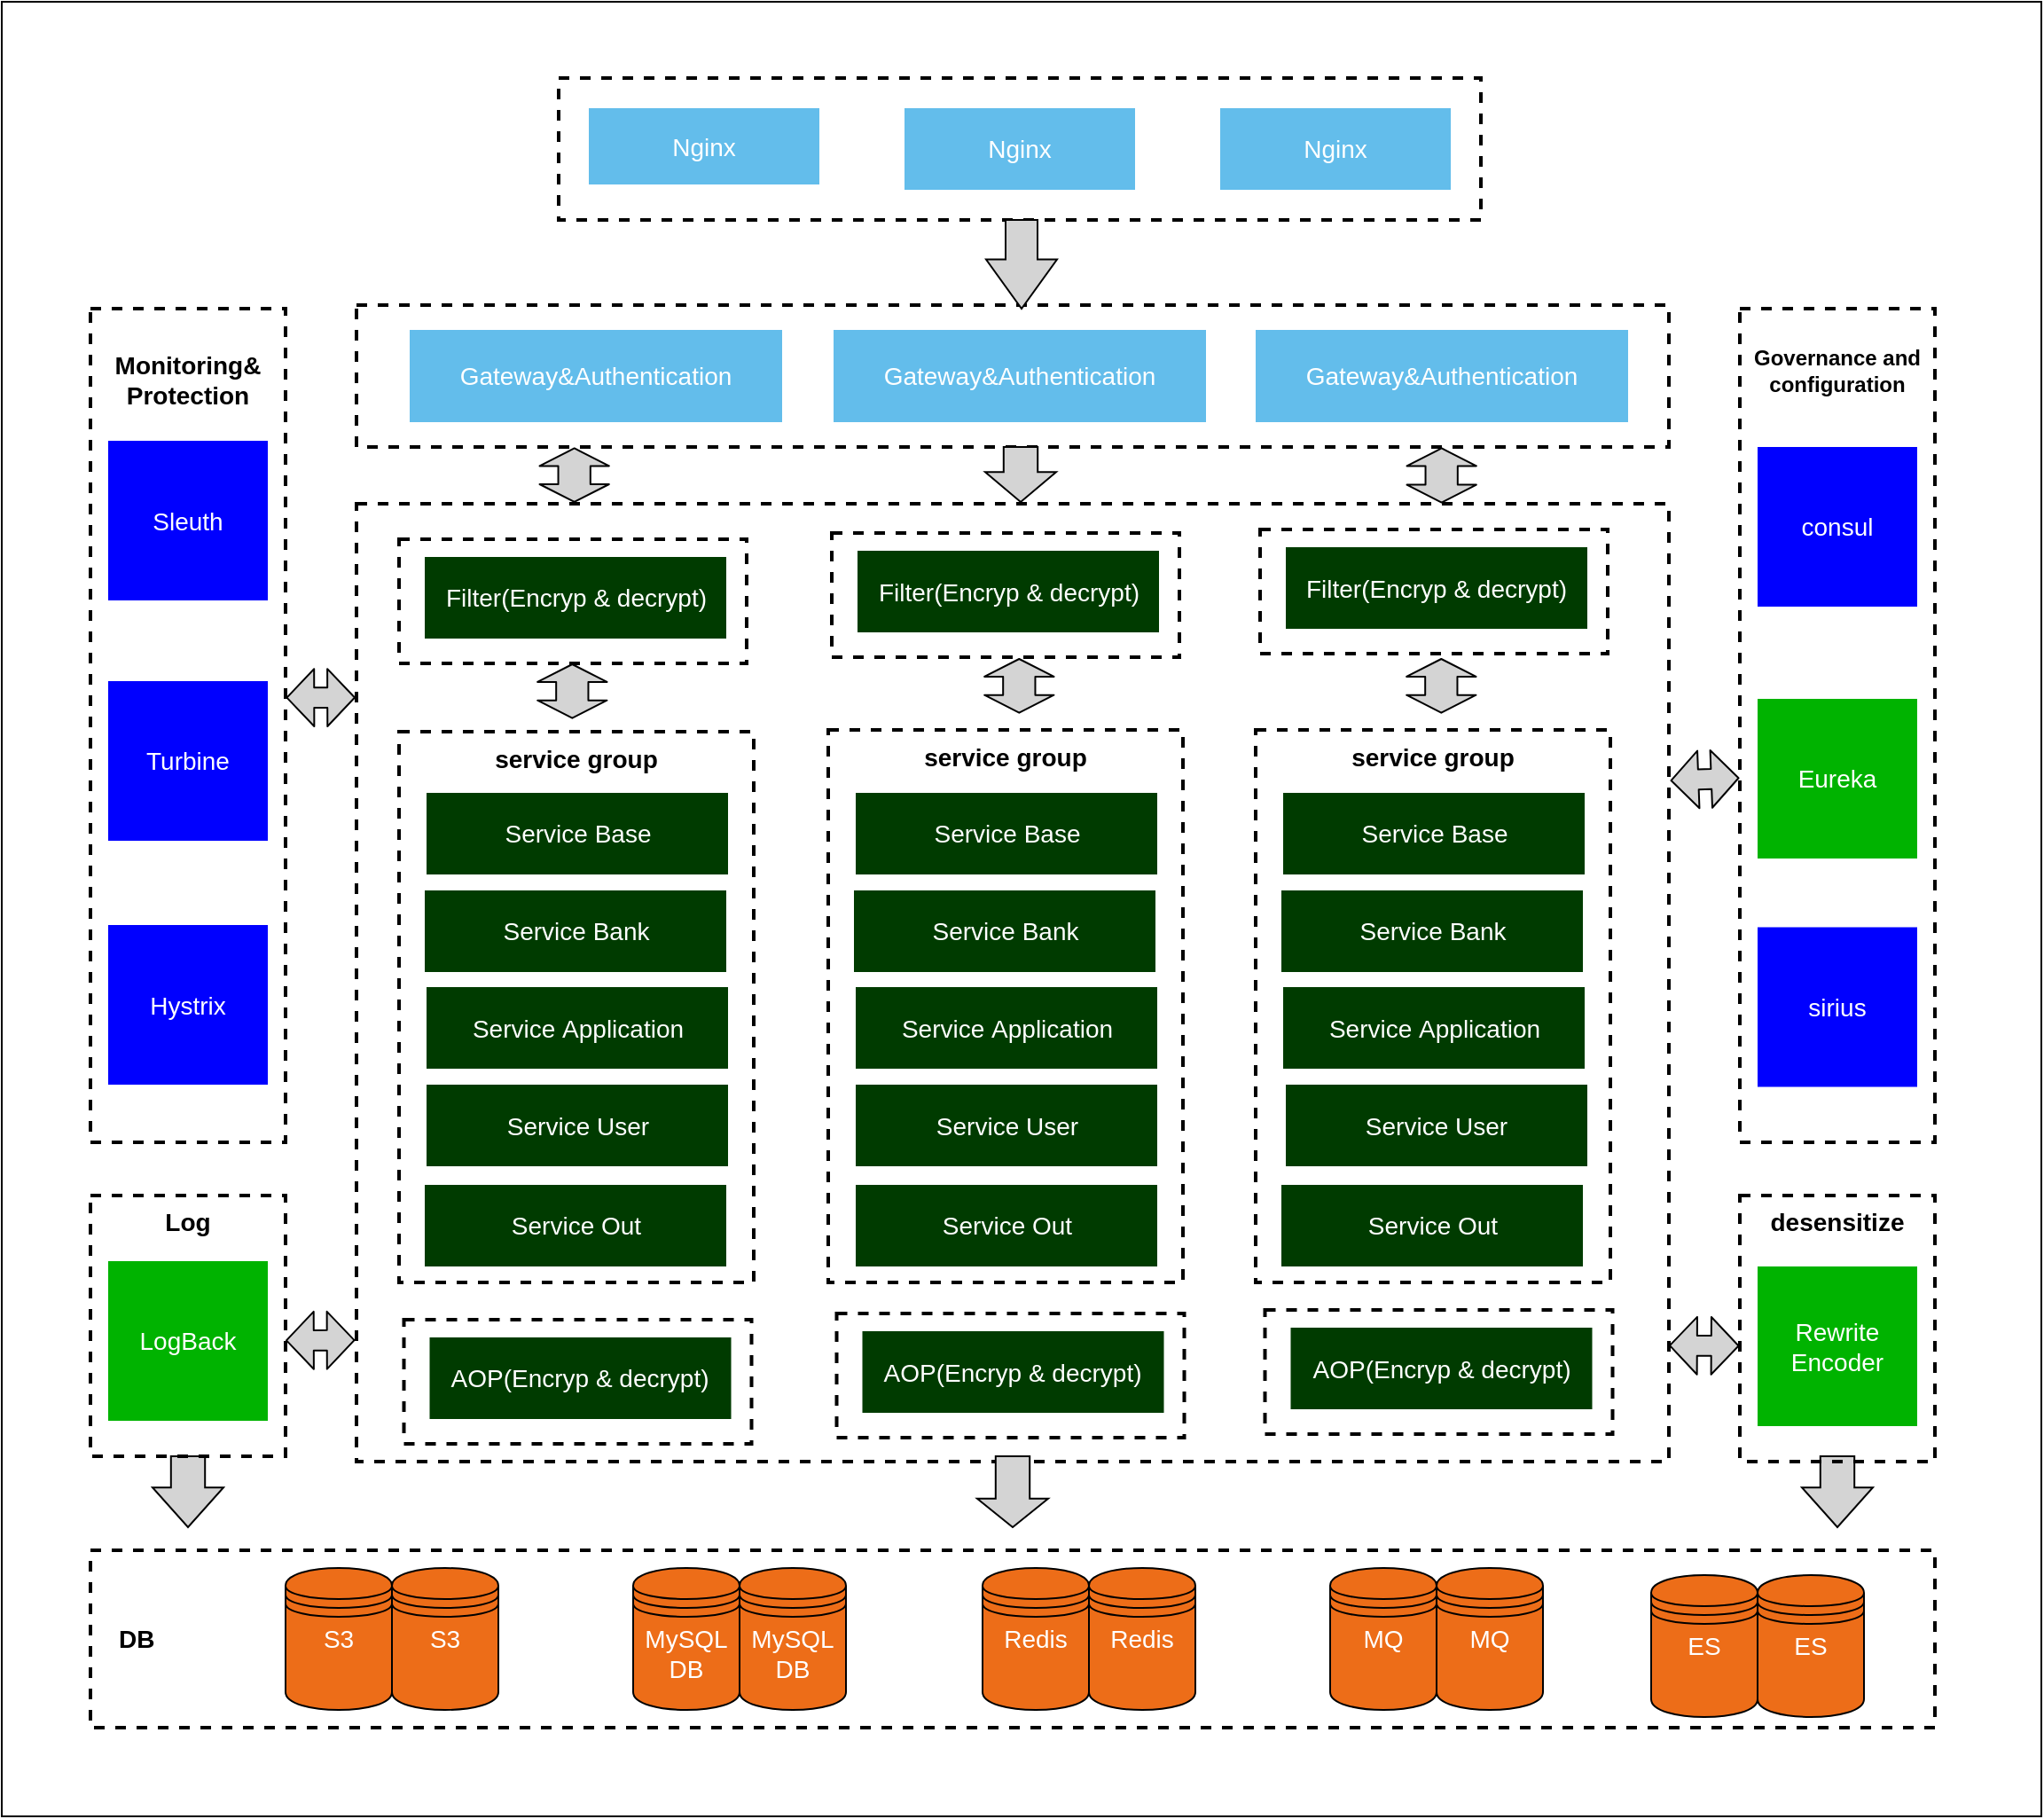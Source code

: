 <mxfile version="20.3.3" type="github">
  <diagram id="OInQUNuNO3AYRQuPPQoJ" name="第 1 页">
    <mxGraphModel dx="2062" dy="1122" grid="1" gridSize="10" guides="1" tooltips="1" connect="1" arrows="1" fold="1" page="1" pageScale="1" pageWidth="1100" pageHeight="850" math="0" shadow="0">
      <root>
        <mxCell id="0" />
        <mxCell id="1" parent="0" />
        <mxCell id="BRsfUav_ogNymGtZFSJZ-12" value="" style="rounded=0;whiteSpace=wrap;html=1;" vertex="1" parent="1">
          <mxGeometry x="10" y="7" width="1150" height="1023" as="geometry" />
        </mxCell>
        <mxCell id="dbITkS7-5qgyu-br_rXh-1" value="&lt;br style=&quot;font-size: 14px;&quot;&gt;&lt;div&gt;Monitoring&amp;amp;&lt;/div&gt;&lt;div&gt;Protection&lt;/div&gt;" style="rounded=0;whiteSpace=wrap;html=1;dashed=1;strokeWidth=2;fillColor=none;verticalAlign=top;fontSize=14;fontStyle=1" parent="1" vertex="1">
          <mxGeometry x="60" y="180" width="110" height="470" as="geometry" />
        </mxCell>
        <mxCell id="dbITkS7-5qgyu-br_rXh-2" value="" style="rounded=0;whiteSpace=wrap;html=1;dashed=1;strokeWidth=2;fillColor=none;" parent="1" vertex="1">
          <mxGeometry x="324" y="50" width="520" height="80" as="geometry" />
        </mxCell>
        <mxCell id="dbITkS7-5qgyu-br_rXh-4" value="&lt;br&gt;&lt;div&gt;Governance and configuration&lt;/div&gt;" style="rounded=0;whiteSpace=wrap;html=1;dashed=1;strokeWidth=2;fillColor=none;verticalAlign=top;fontStyle=1" parent="1" vertex="1">
          <mxGeometry x="990" y="180" width="110" height="470" as="geometry" />
        </mxCell>
        <mxCell id="dbITkS7-5qgyu-br_rXh-5" value="" style="rounded=0;whiteSpace=wrap;html=1;dashed=1;strokeWidth=2;fillColor=none;" parent="1" vertex="1">
          <mxGeometry x="210" y="178" width="740" height="80" as="geometry" />
        </mxCell>
        <mxCell id="dbITkS7-5qgyu-br_rXh-6" value="　DB" style="rounded=0;whiteSpace=wrap;html=1;dashed=1;strokeWidth=2;fillColor=none;align=left;fontSize=14;fontStyle=1" parent="1" vertex="1">
          <mxGeometry x="60" y="880" width="1040" height="100" as="geometry" />
        </mxCell>
        <mxCell id="dbITkS7-5qgyu-br_rXh-7" value="" style="rounded=0;whiteSpace=wrap;html=1;dashed=1;strokeWidth=2;fillColor=none;" parent="1" vertex="1">
          <mxGeometry x="210" y="290" width="740" height="540" as="geometry" />
        </mxCell>
        <mxCell id="dbITkS7-5qgyu-br_rXh-8" value="service group" style="rounded=0;whiteSpace=wrap;html=1;dashed=1;strokeWidth=2;fillColor=none;verticalAlign=top;fontSize=14;fontStyle=1" parent="1" vertex="1">
          <mxGeometry x="234" y="418.5" width="200" height="310.5" as="geometry" />
        </mxCell>
        <mxCell id="dbITkS7-5qgyu-br_rXh-9" value="service group" style="rounded=0;whiteSpace=wrap;html=1;dashed=1;strokeWidth=2;fillColor=none;verticalAlign=top;fontSize=14;fontStyle=1" parent="1" vertex="1">
          <mxGeometry x="476" y="417.5" width="200" height="311.5" as="geometry" />
        </mxCell>
        <mxCell id="dbITkS7-5qgyu-br_rXh-10" value="service group" style="rounded=0;whiteSpace=wrap;html=1;dashed=1;strokeWidth=2;fillColor=none;verticalAlign=top;fontSize=14;fontStyle=1" parent="1" vertex="1">
          <mxGeometry x="717" y="417.5" width="200" height="311.5" as="geometry" />
        </mxCell>
        <mxCell id="dbITkS7-5qgyu-br_rXh-11" value="Sleuth" style="rounded=0;whiteSpace=wrap;html=1;dashed=1;strokeWidth=2;fillColor=#0000FF;fontSize=14;strokeColor=none;fontColor=#FFFFFF;" parent="1" vertex="1">
          <mxGeometry x="70" y="254.5" width="90" height="90" as="geometry" />
        </mxCell>
        <mxCell id="dbITkS7-5qgyu-br_rXh-12" value="Turbine" style="rounded=0;whiteSpace=wrap;html=1;dashed=1;strokeWidth=2;fillColor=#0000FF;fontSize=14;strokeColor=none;fontColor=#FFFFFF;" parent="1" vertex="1">
          <mxGeometry x="70" y="390" width="90" height="90" as="geometry" />
        </mxCell>
        <mxCell id="dbITkS7-5qgyu-br_rXh-13" value="Hystrix" style="rounded=0;whiteSpace=wrap;html=1;dashed=1;strokeWidth=2;fillColor=#0000FF;fontSize=14;strokeColor=none;fontColor=#FFFFFF;" parent="1" vertex="1">
          <mxGeometry x="70" y="527.5" width="90" height="90" as="geometry" />
        </mxCell>
        <mxCell id="dbITkS7-5qgyu-br_rXh-14" value="Service Base" style="rounded=0;whiteSpace=wrap;html=1;dashed=1;strokeWidth=2;fillColor=#003B00;fontSize=14;fontColor=#FFFFFF;strokeColor=none;" parent="1" vertex="1">
          <mxGeometry x="249.5" y="453" width="170" height="46" as="geometry" />
        </mxCell>
        <mxCell id="dbITkS7-5qgyu-br_rXh-15" value="Service Bank" style="rounded=0;whiteSpace=wrap;html=1;dashed=1;strokeWidth=2;fillColor=#003B00;fontSize=14;fontColor=#FFFFFF;strokeColor=none;" parent="1" vertex="1">
          <mxGeometry x="248.5" y="508" width="170" height="46" as="geometry" />
        </mxCell>
        <mxCell id="dbITkS7-5qgyu-br_rXh-16" value="Service&amp;nbsp;Application" style="rounded=0;whiteSpace=wrap;html=1;dashed=1;strokeWidth=2;fillColor=#003B00;fontSize=14;fontColor=#FFFFFF;strokeColor=none;" parent="1" vertex="1">
          <mxGeometry x="249.5" y="562.5" width="170" height="46" as="geometry" />
        </mxCell>
        <mxCell id="dbITkS7-5qgyu-br_rXh-17" value="Service&amp;nbsp;Application" style="rounded=0;whiteSpace=wrap;html=1;dashed=1;strokeWidth=2;fillColor=#003B00;fontSize=14;fontColor=#FFFFFF;strokeColor=none;" parent="1" vertex="1">
          <mxGeometry x="491.5" y="562.5" width="170" height="46" as="geometry" />
        </mxCell>
        <mxCell id="dbITkS7-5qgyu-br_rXh-18" value="Service Bank" style="rounded=0;whiteSpace=wrap;html=1;dashed=1;strokeWidth=2;fillColor=#003B00;fontSize=14;fontColor=#FFFFFF;strokeColor=none;" parent="1" vertex="1">
          <mxGeometry x="490.5" y="508" width="170" height="46" as="geometry" />
        </mxCell>
        <mxCell id="dbITkS7-5qgyu-br_rXh-19" value="Service Base" style="rounded=0;whiteSpace=wrap;html=1;dashed=1;strokeWidth=2;fillColor=#003B00;fontSize=14;fontColor=#FFFFFF;strokeColor=none;" parent="1" vertex="1">
          <mxGeometry x="491.5" y="453" width="170" height="46" as="geometry" />
        </mxCell>
        <mxCell id="dbITkS7-5qgyu-br_rXh-20" value="Service&amp;nbsp;Application" style="rounded=0;whiteSpace=wrap;html=1;dashed=1;strokeWidth=2;fillColor=#003B00;fontSize=14;fontColor=#FFFFFF;strokeColor=none;" parent="1" vertex="1">
          <mxGeometry x="732.5" y="562.5" width="170" height="46" as="geometry" />
        </mxCell>
        <mxCell id="dbITkS7-5qgyu-br_rXh-21" value="Service Bank" style="rounded=0;whiteSpace=wrap;html=1;dashed=1;strokeWidth=2;fillColor=#003B00;fontSize=14;fontColor=#FFFFFF;strokeColor=none;" parent="1" vertex="1">
          <mxGeometry x="731.5" y="508" width="170" height="46" as="geometry" />
        </mxCell>
        <mxCell id="dbITkS7-5qgyu-br_rXh-22" value="Service Base" style="rounded=0;whiteSpace=wrap;html=1;dashed=1;strokeWidth=2;fillColor=#003B00;fontSize=14;fontColor=#FFFFFF;strokeColor=none;" parent="1" vertex="1">
          <mxGeometry x="732.5" y="453" width="170" height="46" as="geometry" />
        </mxCell>
        <mxCell id="dbITkS7-5qgyu-br_rXh-23" value="Gateway&amp;amp;Authentication" style="rounded=0;whiteSpace=wrap;html=1;dashed=1;strokeWidth=2;fillColor=#63BDEB;fontSize=14;fontColor=#FFFFFF;strokeColor=none;" parent="1" vertex="1">
          <mxGeometry x="240" y="192" width="210" height="52" as="geometry" />
        </mxCell>
        <mxCell id="dbITkS7-5qgyu-br_rXh-24" value="Gateway&amp;amp;Authentication" style="rounded=0;whiteSpace=wrap;html=1;dashed=1;strokeWidth=2;fillColor=#63BDEB;fontSize=14;fontColor=#FFFFFF;strokeColor=none;" parent="1" vertex="1">
          <mxGeometry x="479" y="192" width="210" height="52" as="geometry" />
        </mxCell>
        <mxCell id="dbITkS7-5qgyu-br_rXh-25" value="Gateway&amp;amp;Authentication" style="rounded=0;whiteSpace=wrap;html=1;dashed=1;strokeWidth=2;fillColor=#63BDEB;fontSize=14;fontColor=#FFFFFF;strokeColor=none;" parent="1" vertex="1">
          <mxGeometry x="717" y="192" width="210" height="52" as="geometry" />
        </mxCell>
        <mxCell id="dbITkS7-5qgyu-br_rXh-26" value="Nginx&lt;br&gt;" style="rounded=0;whiteSpace=wrap;html=1;dashed=1;strokeWidth=2;fillColor=#63BDEB;fontSize=14;fontColor=#FFFFFF;strokeColor=none;" parent="1" vertex="1">
          <mxGeometry x="341" y="67" width="130" height="43" as="geometry" />
        </mxCell>
        <mxCell id="dbITkS7-5qgyu-br_rXh-27" value="Nginx" style="rounded=0;whiteSpace=wrap;html=1;dashed=1;strokeWidth=2;fillColor=#63BDEB;fontSize=14;fontColor=#FFFFFF;strokeColor=none;" parent="1" vertex="1">
          <mxGeometry x="519" y="67" width="130" height="46" as="geometry" />
        </mxCell>
        <mxCell id="dbITkS7-5qgyu-br_rXh-28" value="Nginx" style="rounded=0;whiteSpace=wrap;html=1;dashed=1;strokeWidth=2;fillColor=#63BDEB;fontSize=14;fontColor=#FFFFFF;strokeColor=none;" parent="1" vertex="1">
          <mxGeometry x="697" y="67" width="130" height="46" as="geometry" />
        </mxCell>
        <mxCell id="dbITkS7-5qgyu-br_rXh-33" value="consul" style="rounded=0;whiteSpace=wrap;html=1;dashed=1;strokeWidth=2;fillColor=#0000FF;fontSize=14;strokeColor=none;fontColor=#FFFFFF;" parent="1" vertex="1">
          <mxGeometry x="1000" y="258" width="90" height="90" as="geometry" />
        </mxCell>
        <mxCell id="dbITkS7-5qgyu-br_rXh-34" value="Eureka" style="rounded=0;whiteSpace=wrap;html=1;dashed=1;strokeWidth=2;fillColor=#00B300;fontSize=14;strokeColor=none;fontColor=#FFFFFF;" parent="1" vertex="1">
          <mxGeometry x="1000" y="400" width="90" height="90" as="geometry" />
        </mxCell>
        <mxCell id="dbITkS7-5qgyu-br_rXh-35" value="sirius" style="rounded=0;whiteSpace=wrap;html=1;dashed=1;strokeWidth=2;fillColor=#0000FF;fontSize=14;strokeColor=none;fontColor=#FFFFFF;" parent="1" vertex="1">
          <mxGeometry x="1000" y="528.75" width="90" height="90" as="geometry" />
        </mxCell>
        <mxCell id="dbITkS7-5qgyu-br_rXh-39" value="" style="group" parent="1" vertex="1" connectable="0">
          <mxGeometry x="759" y="890" width="120" height="80" as="geometry" />
        </mxCell>
        <mxCell id="dbITkS7-5qgyu-br_rXh-40" value="MQ" style="shape=datastore;whiteSpace=wrap;html=1;strokeWidth=1;fillColor=#ED6D18;fontSize=14;fontColor=#FFFFFF;verticalAlign=top;" parent="dbITkS7-5qgyu-br_rXh-39" vertex="1">
          <mxGeometry x="60" width="60" height="80" as="geometry" />
        </mxCell>
        <mxCell id="dbITkS7-5qgyu-br_rXh-41" value="MQ" style="shape=datastore;whiteSpace=wrap;html=1;strokeWidth=1;fillColor=#ED6D18;fontSize=14;fontColor=#FFFFFF;verticalAlign=top;" parent="dbITkS7-5qgyu-br_rXh-39" vertex="1">
          <mxGeometry width="60" height="80" as="geometry" />
        </mxCell>
        <mxCell id="dbITkS7-5qgyu-br_rXh-42" value="" style="group" parent="1" vertex="1" connectable="0">
          <mxGeometry x="563" y="890" width="120" height="80" as="geometry" />
        </mxCell>
        <mxCell id="dbITkS7-5qgyu-br_rXh-43" value="Redis" style="shape=datastore;whiteSpace=wrap;html=1;strokeWidth=1;fillColor=#ED6D18;fontSize=14;fontColor=#FFFFFF;verticalAlign=top;" parent="dbITkS7-5qgyu-br_rXh-42" vertex="1">
          <mxGeometry x="60" width="60" height="80" as="geometry" />
        </mxCell>
        <mxCell id="dbITkS7-5qgyu-br_rXh-44" value="Redis" style="shape=datastore;whiteSpace=wrap;html=1;strokeWidth=1;fillColor=#ED6D18;fontSize=14;fontColor=#FFFFFF;verticalAlign=top;" parent="dbITkS7-5qgyu-br_rXh-42" vertex="1">
          <mxGeometry width="60" height="80" as="geometry" />
        </mxCell>
        <mxCell id="dbITkS7-5qgyu-br_rXh-45" value="" style="group" parent="1" vertex="1" connectable="0">
          <mxGeometry x="366" y="890" width="120" height="80" as="geometry" />
        </mxCell>
        <mxCell id="dbITkS7-5qgyu-br_rXh-46" value="MySQL&lt;br&gt;DB" style="shape=datastore;whiteSpace=wrap;html=1;strokeWidth=1;fillColor=#ED6D18;fontSize=14;fontColor=#FFFFFF;verticalAlign=top;" parent="dbITkS7-5qgyu-br_rXh-45" vertex="1">
          <mxGeometry x="60" width="60" height="80" as="geometry" />
        </mxCell>
        <mxCell id="dbITkS7-5qgyu-br_rXh-47" value="MySQL&lt;br&gt;DB" style="shape=datastore;whiteSpace=wrap;html=1;strokeWidth=1;fillColor=#ED6D18;fontSize=14;fontColor=#FFFFFF;verticalAlign=top;" parent="dbITkS7-5qgyu-br_rXh-45" vertex="1">
          <mxGeometry width="60" height="80" as="geometry" />
        </mxCell>
        <mxCell id="dbITkS7-5qgyu-br_rXh-48" value="" style="group" parent="1" vertex="1" connectable="0">
          <mxGeometry x="170" y="890" width="120" height="80" as="geometry" />
        </mxCell>
        <mxCell id="dbITkS7-5qgyu-br_rXh-49" value="S3" style="shape=datastore;whiteSpace=wrap;html=1;strokeWidth=1;fillColor=#ED6D18;fontSize=14;fontColor=#FFFFFF;verticalAlign=top;" parent="dbITkS7-5qgyu-br_rXh-48" vertex="1">
          <mxGeometry width="60" height="80" as="geometry" />
        </mxCell>
        <mxCell id="dbITkS7-5qgyu-br_rXh-50" value="S3" style="shape=datastore;whiteSpace=wrap;html=1;strokeWidth=1;fillColor=#ED6D18;fontSize=14;fontColor=#FFFFFF;verticalAlign=top;" parent="dbITkS7-5qgyu-br_rXh-48" vertex="1">
          <mxGeometry x="60" width="60" height="80" as="geometry" />
        </mxCell>
        <mxCell id="dbITkS7-5qgyu-br_rXh-51" value="" style="shape=flexArrow;endArrow=classic;startArrow=classic;html=1;fontSize=14;fontColor=#FFFFFF;width=18.14;startSize=2.989;endSize=2.989;exitX=0.166;exitY=-0.001;exitDx=0;exitDy=0;exitPerimeter=0;entryX=0.166;entryY=1.003;entryDx=0;entryDy=0;entryPerimeter=0;fillColor=#D4D4D4;" parent="1" source="dbITkS7-5qgyu-br_rXh-7" target="dbITkS7-5qgyu-br_rXh-5" edge="1">
          <mxGeometry width="50" height="50" relative="1" as="geometry">
            <mxPoint x="333" y="286" as="sourcePoint" />
            <mxPoint x="333" y="270" as="targetPoint" />
          </mxGeometry>
        </mxCell>
        <mxCell id="dbITkS7-5qgyu-br_rXh-52" value="" style="shape=flexArrow;endArrow=classic;startArrow=classic;html=1;fontSize=14;fontColor=#FFFFFF;width=18.14;startSize=2.989;endSize=2.989;exitX=0.166;exitY=-0.001;exitDx=0;exitDy=0;exitPerimeter=0;entryX=0.166;entryY=1.003;entryDx=0;entryDy=0;entryPerimeter=0;fillColor=#D4D4D4;" parent="1" edge="1">
          <mxGeometry width="50" height="50" relative="1" as="geometry">
            <mxPoint x="821.84" y="289.76" as="sourcePoint" />
            <mxPoint x="821.84" y="258.24" as="targetPoint" />
          </mxGeometry>
        </mxCell>
        <mxCell id="dbITkS7-5qgyu-br_rXh-53" value="" style="shape=flexArrow;endArrow=classic;startArrow=classic;html=1;fontSize=14;fontColor=#FFFFFF;width=11.395;startSize=4.8;endSize=4.8;entryX=1.001;entryY=0.289;entryDx=0;entryDy=0;fillColor=#D4D4D4;exitX=-0.002;exitY=0.563;exitDx=0;exitDy=0;exitPerimeter=0;entryPerimeter=0;" parent="1" source="dbITkS7-5qgyu-br_rXh-4" target="dbITkS7-5qgyu-br_rXh-7" edge="1">
          <mxGeometry width="50" height="50" relative="1" as="geometry">
            <mxPoint x="969.84" y="429.26" as="sourcePoint" />
            <mxPoint x="969.84" y="397.74" as="targetPoint" />
          </mxGeometry>
        </mxCell>
        <mxCell id="dbITkS7-5qgyu-br_rXh-54" value="" style="shape=flexArrow;endArrow=classic;startArrow=classic;html=1;fontSize=14;fontColor=#FFFFFF;width=11.395;startSize=4.8;endSize=4.8;exitX=0;exitY=0.459;exitDx=0;exitDy=0;exitPerimeter=0;entryX=1.001;entryY=0.441;entryDx=0;entryDy=0;entryPerimeter=0;fillColor=#D4D4D4;" parent="1" edge="1">
          <mxGeometry width="50" height="50" relative="1" as="geometry">
            <mxPoint x="209.5" y="399.23" as="sourcePoint" />
            <mxPoint x="170.24" y="399.34" as="targetPoint" />
          </mxGeometry>
        </mxCell>
        <mxCell id="dbITkS7-5qgyu-br_rXh-55" value="" style="html=1;shadow=0;dashed=0;align=center;verticalAlign=middle;shape=mxgraph.arrows2.arrow;dy=0.52;dx=22.43;direction=south;notch=0;strokeWidth=1;fillColor=#D4D4D4;fontSize=14;fontColor=#FFFFFF;" parent="1" vertex="1">
          <mxGeometry x="95" y="827" width="40" height="40" as="geometry" />
        </mxCell>
        <mxCell id="dbITkS7-5qgyu-br_rXh-57" value="" style="html=1;shadow=0;dashed=0;align=center;verticalAlign=middle;shape=mxgraph.arrows2.arrow;dy=0.52;dx=22.43;direction=south;notch=0;strokeWidth=1;fillColor=#D4D4D4;fontSize=14;fontColor=#FFFFFF;" parent="1" vertex="1">
          <mxGeometry x="1025" y="827" width="40" height="40" as="geometry" />
        </mxCell>
        <mxCell id="dbITkS7-5qgyu-br_rXh-58" value="" style="html=1;shadow=0;dashed=0;align=center;verticalAlign=middle;shape=mxgraph.arrows2.arrow;dy=0.52;dx=16.13;direction=south;notch=0;strokeWidth=1;fillColor=#D4D4D4;fontSize=14;fontColor=#FFFFFF;" parent="1" vertex="1">
          <mxGeometry x="560" y="827" width="40" height="40" as="geometry" />
        </mxCell>
        <mxCell id="dbITkS7-5qgyu-br_rXh-59" value="" style="html=1;shadow=0;dashed=0;align=center;verticalAlign=middle;shape=mxgraph.arrows2.arrow;dy=0.52;dx=16.84;direction=south;notch=0;strokeWidth=1;fillColor=#D4D4D4;fontSize=14;fontColor=#FFFFFF;" parent="1" vertex="1">
          <mxGeometry x="564.5" y="258" width="40" height="31" as="geometry" />
        </mxCell>
        <mxCell id="dbITkS7-5qgyu-br_rXh-60" value="" style="html=1;shadow=0;dashed=0;align=center;verticalAlign=middle;shape=mxgraph.arrows2.arrow;dy=0.55;dx=27.77;direction=south;notch=0;strokeWidth=1;fillColor=#D4D4D4;fontSize=14;fontColor=#FFFFFF;" parent="1" vertex="1">
          <mxGeometry x="565" y="130" width="40" height="50" as="geometry" />
        </mxCell>
        <mxCell id="K9CEAwhTjPx3oAWJmysk-4" value="Service&amp;nbsp;User" style="rounded=0;whiteSpace=wrap;html=1;dashed=1;strokeWidth=2;fillColor=#003B00;fontSize=14;fontColor=#FFFFFF;strokeColor=none;" parent="1" vertex="1">
          <mxGeometry x="249.5" y="617.5" width="170" height="46" as="geometry" />
        </mxCell>
        <mxCell id="K9CEAwhTjPx3oAWJmysk-5" value="Service Out" style="rounded=0;whiteSpace=wrap;html=1;dashed=1;strokeWidth=2;fillColor=#003B00;fontSize=14;fontColor=#FFFFFF;strokeColor=none;" parent="1" vertex="1">
          <mxGeometry x="248.5" y="674" width="170" height="46" as="geometry" />
        </mxCell>
        <mxCell id="K9CEAwhTjPx3oAWJmysk-6" value="Service&amp;nbsp;User" style="rounded=0;whiteSpace=wrap;html=1;dashed=1;strokeWidth=2;fillColor=#003B00;fontSize=14;fontColor=#FFFFFF;strokeColor=none;" parent="1" vertex="1">
          <mxGeometry x="491.5" y="617.5" width="170" height="46" as="geometry" />
        </mxCell>
        <mxCell id="K9CEAwhTjPx3oAWJmysk-7" value="Service&amp;nbsp;User" style="rounded=0;whiteSpace=wrap;html=1;dashed=1;strokeWidth=2;fillColor=#003B00;fontSize=14;fontColor=#FFFFFF;strokeColor=none;" parent="1" vertex="1">
          <mxGeometry x="734" y="617.5" width="170" height="46" as="geometry" />
        </mxCell>
        <mxCell id="K9CEAwhTjPx3oAWJmysk-8" value="Service Out" style="rounded=0;whiteSpace=wrap;html=1;dashed=1;strokeWidth=2;fillColor=#003B00;fontSize=14;fontColor=#FFFFFF;strokeColor=none;" parent="1" vertex="1">
          <mxGeometry x="491.5" y="674" width="170" height="46" as="geometry" />
        </mxCell>
        <mxCell id="K9CEAwhTjPx3oAWJmysk-9" value="Service Out" style="rounded=0;whiteSpace=wrap;html=1;dashed=1;strokeWidth=2;fillColor=#003B00;fontSize=14;fontColor=#FFFFFF;strokeColor=none;" parent="1" vertex="1">
          <mxGeometry x="731.5" y="674" width="170" height="46" as="geometry" />
        </mxCell>
        <mxCell id="K9CEAwhTjPx3oAWJmysk-11" value="Filter(Encryp &amp;amp; decrypt)" style="rounded=0;whiteSpace=wrap;html=1;dashed=1;strokeWidth=2;fillColor=#003B00;fontSize=14;fontColor=#FFFFFF;strokeColor=none;" parent="1" vertex="1">
          <mxGeometry x="248.5" y="320" width="170" height="46" as="geometry" />
        </mxCell>
        <mxCell id="K9CEAwhTjPx3oAWJmysk-12" value="" style="rounded=0;whiteSpace=wrap;html=1;dashed=1;strokeWidth=2;fillColor=none;" parent="1" vertex="1">
          <mxGeometry x="234" y="310" width="196" height="70" as="geometry" />
        </mxCell>
        <mxCell id="K9CEAwhTjPx3oAWJmysk-13" value="Filter(Encryp &amp;amp; decrypt)" style="rounded=0;whiteSpace=wrap;html=1;dashed=1;strokeWidth=2;fillColor=#003B00;fontSize=14;fontColor=#FFFFFF;strokeColor=none;" parent="1" vertex="1">
          <mxGeometry x="492.5" y="316.5" width="170" height="46" as="geometry" />
        </mxCell>
        <mxCell id="K9CEAwhTjPx3oAWJmysk-14" value="" style="rounded=0;whiteSpace=wrap;html=1;dashed=1;strokeWidth=2;fillColor=none;" parent="1" vertex="1">
          <mxGeometry x="478" y="306.5" width="196" height="70" as="geometry" />
        </mxCell>
        <mxCell id="K9CEAwhTjPx3oAWJmysk-15" value="Filter(Encryp &amp;amp; decrypt)" style="rounded=0;whiteSpace=wrap;html=1;dashed=1;strokeWidth=2;fillColor=#003B00;fontSize=14;fontColor=#FFFFFF;strokeColor=none;" parent="1" vertex="1">
          <mxGeometry x="734" y="314.5" width="170" height="46" as="geometry" />
        </mxCell>
        <mxCell id="K9CEAwhTjPx3oAWJmysk-16" value="" style="rounded=0;whiteSpace=wrap;html=1;dashed=1;strokeWidth=2;fillColor=none;" parent="1" vertex="1">
          <mxGeometry x="719.5" y="304.5" width="196" height="70" as="geometry" />
        </mxCell>
        <mxCell id="K9CEAwhTjPx3oAWJmysk-17" value="" style="shape=flexArrow;endArrow=classic;startArrow=classic;html=1;fontSize=14;fontColor=#FFFFFF;width=18.14;startSize=2.989;endSize=2.989;exitX=0.166;exitY=-0.001;exitDx=0;exitDy=0;exitPerimeter=0;entryX=0.166;entryY=1.003;entryDx=0;entryDy=0;entryPerimeter=0;fillColor=#D4D4D4;" parent="1" edge="1">
          <mxGeometry width="50" height="50" relative="1" as="geometry">
            <mxPoint x="331.66" y="411.32" as="sourcePoint" />
            <mxPoint x="331.66" y="380" as="targetPoint" />
          </mxGeometry>
        </mxCell>
        <mxCell id="K9CEAwhTjPx3oAWJmysk-18" value="" style="shape=flexArrow;endArrow=classic;startArrow=classic;html=1;fontSize=14;fontColor=#FFFFFF;width=18.14;startSize=2.989;endSize=2.989;exitX=0.166;exitY=-0.001;exitDx=0;exitDy=0;exitPerimeter=0;entryX=0.166;entryY=1.003;entryDx=0;entryDy=0;entryPerimeter=0;fillColor=#D4D4D4;" parent="1" edge="1">
          <mxGeometry width="50" height="50" relative="1" as="geometry">
            <mxPoint x="583.66" y="408.32" as="sourcePoint" />
            <mxPoint x="583.66" y="377" as="targetPoint" />
          </mxGeometry>
        </mxCell>
        <mxCell id="K9CEAwhTjPx3oAWJmysk-19" value="" style="shape=flexArrow;endArrow=classic;startArrow=classic;html=1;fontSize=14;fontColor=#FFFFFF;width=18.14;startSize=2.989;endSize=2.989;exitX=0.166;exitY=-0.001;exitDx=0;exitDy=0;exitPerimeter=0;entryX=0.166;entryY=1.003;entryDx=0;entryDy=0;entryPerimeter=0;fillColor=#D4D4D4;" parent="1" edge="1">
          <mxGeometry width="50" height="50" relative="1" as="geometry">
            <mxPoint x="821.66" y="408.32" as="sourcePoint" />
            <mxPoint x="821.66" y="377" as="targetPoint" />
          </mxGeometry>
        </mxCell>
        <mxCell id="K9CEAwhTjPx3oAWJmysk-20" value="Log" style="rounded=0;whiteSpace=wrap;html=1;dashed=1;strokeWidth=2;fillColor=none;verticalAlign=top;fontSize=14;fontStyle=1" parent="1" vertex="1">
          <mxGeometry x="60" y="680" width="110" height="147" as="geometry" />
        </mxCell>
        <mxCell id="K9CEAwhTjPx3oAWJmysk-21" value="LogBack" style="rounded=0;whiteSpace=wrap;html=1;dashed=1;strokeWidth=2;fillColor=#00B300;fontSize=14;strokeColor=none;fontColor=#FFFFFF;" parent="1" vertex="1">
          <mxGeometry x="70" y="717" width="90" height="90" as="geometry" />
        </mxCell>
        <mxCell id="K9CEAwhTjPx3oAWJmysk-22" value="desensitize" style="rounded=0;whiteSpace=wrap;html=1;dashed=1;strokeWidth=2;fillColor=none;verticalAlign=top;fontSize=14;fontStyle=1" parent="1" vertex="1">
          <mxGeometry x="990" y="680" width="110" height="150" as="geometry" />
        </mxCell>
        <mxCell id="K9CEAwhTjPx3oAWJmysk-23" value="Rewrite&lt;br&gt;Encoder" style="rounded=0;whiteSpace=wrap;html=1;dashed=1;strokeWidth=2;fillColor=#00B300;fontSize=14;strokeColor=none;fontColor=#FFFFFF;" parent="1" vertex="1">
          <mxGeometry x="1000" y="720" width="90" height="90" as="geometry" />
        </mxCell>
        <mxCell id="BRsfUav_ogNymGtZFSJZ-1" value="" style="shape=flexArrow;endArrow=classic;startArrow=classic;html=1;fontSize=14;fontColor=#FFFFFF;width=11.395;startSize=4.8;endSize=4.8;exitX=0;exitY=0.459;exitDx=0;exitDy=0;exitPerimeter=0;entryX=1.001;entryY=0.441;entryDx=0;entryDy=0;entryPerimeter=0;fillColor=#D4D4D4;" edge="1" parent="1">
          <mxGeometry width="50" height="50" relative="1" as="geometry">
            <mxPoint x="209.26" y="761.58" as="sourcePoint" />
            <mxPoint x="170.0" y="761.69" as="targetPoint" />
          </mxGeometry>
        </mxCell>
        <mxCell id="BRsfUav_ogNymGtZFSJZ-2" value="" style="shape=flexArrow;endArrow=classic;startArrow=classic;html=1;fontSize=14;fontColor=#FFFFFF;width=11.395;startSize=4.8;endSize=4.8;entryX=1;entryY=0.25;entryDx=0;entryDy=0;fillColor=#D4D4D4;exitX=-0.002;exitY=0.563;exitDx=0;exitDy=0;exitPerimeter=0;" edge="1" parent="1">
          <mxGeometry width="50" height="50" relative="1" as="geometry">
            <mxPoint x="989.78" y="764.78" as="sourcePoint" />
            <mxPoint x="950" y="764.58" as="targetPoint" />
          </mxGeometry>
        </mxCell>
        <mxCell id="BRsfUav_ogNymGtZFSJZ-3" value="" style="group" vertex="1" connectable="0" parent="1">
          <mxGeometry x="940" y="894" width="120" height="80" as="geometry" />
        </mxCell>
        <mxCell id="BRsfUav_ogNymGtZFSJZ-4" value="ES" style="shape=datastore;whiteSpace=wrap;html=1;strokeWidth=1;fillColor=#ED6D18;fontSize=14;fontColor=#FFFFFF;verticalAlign=top;" vertex="1" parent="BRsfUav_ogNymGtZFSJZ-3">
          <mxGeometry x="60" width="60" height="80" as="geometry" />
        </mxCell>
        <mxCell id="BRsfUav_ogNymGtZFSJZ-5" value="ES" style="shape=datastore;whiteSpace=wrap;html=1;strokeWidth=1;fillColor=#ED6D18;fontSize=14;fontColor=#FFFFFF;verticalAlign=top;" vertex="1" parent="BRsfUav_ogNymGtZFSJZ-3">
          <mxGeometry width="60" height="80" as="geometry" />
        </mxCell>
        <mxCell id="BRsfUav_ogNymGtZFSJZ-7" value="" style="rounded=0;whiteSpace=wrap;html=1;dashed=1;strokeWidth=2;fillColor=none;" vertex="1" parent="1">
          <mxGeometry x="236.75" y="750" width="196" height="70" as="geometry" />
        </mxCell>
        <mxCell id="BRsfUav_ogNymGtZFSJZ-6" value="AOP(Encryp &amp;amp; decrypt)" style="rounded=0;whiteSpace=wrap;html=1;dashed=1;strokeWidth=2;fillColor=#003B00;fontSize=14;fontColor=#FFFFFF;strokeColor=none;" vertex="1" parent="1">
          <mxGeometry x="251.25" y="760" width="170" height="46" as="geometry" />
        </mxCell>
        <mxCell id="BRsfUav_ogNymGtZFSJZ-9" value="" style="rounded=0;whiteSpace=wrap;html=1;dashed=1;strokeWidth=2;fillColor=none;" vertex="1" parent="1">
          <mxGeometry x="480.75" y="746.5" width="196" height="70" as="geometry" />
        </mxCell>
        <mxCell id="BRsfUav_ogNymGtZFSJZ-8" value="AOP(Encryp &amp;amp; decrypt)" style="rounded=0;whiteSpace=wrap;html=1;dashed=1;strokeWidth=2;fillColor=#003B00;fontSize=14;fontColor=#FFFFFF;strokeColor=none;" vertex="1" parent="1">
          <mxGeometry x="495.25" y="756.5" width="170" height="46" as="geometry" />
        </mxCell>
        <mxCell id="BRsfUav_ogNymGtZFSJZ-11" value="" style="rounded=0;whiteSpace=wrap;html=1;dashed=1;strokeWidth=2;fillColor=none;" vertex="1" parent="1">
          <mxGeometry x="722.25" y="744.5" width="196" height="70" as="geometry" />
        </mxCell>
        <mxCell id="BRsfUav_ogNymGtZFSJZ-10" value="AOP(Encryp &amp;amp; decrypt)" style="rounded=0;whiteSpace=wrap;html=1;dashed=1;strokeWidth=2;fillColor=#003B00;fontSize=14;fontColor=#FFFFFF;strokeColor=none;" vertex="1" parent="1">
          <mxGeometry x="736.75" y="754.5" width="170" height="46" as="geometry" />
        </mxCell>
      </root>
    </mxGraphModel>
  </diagram>
</mxfile>
